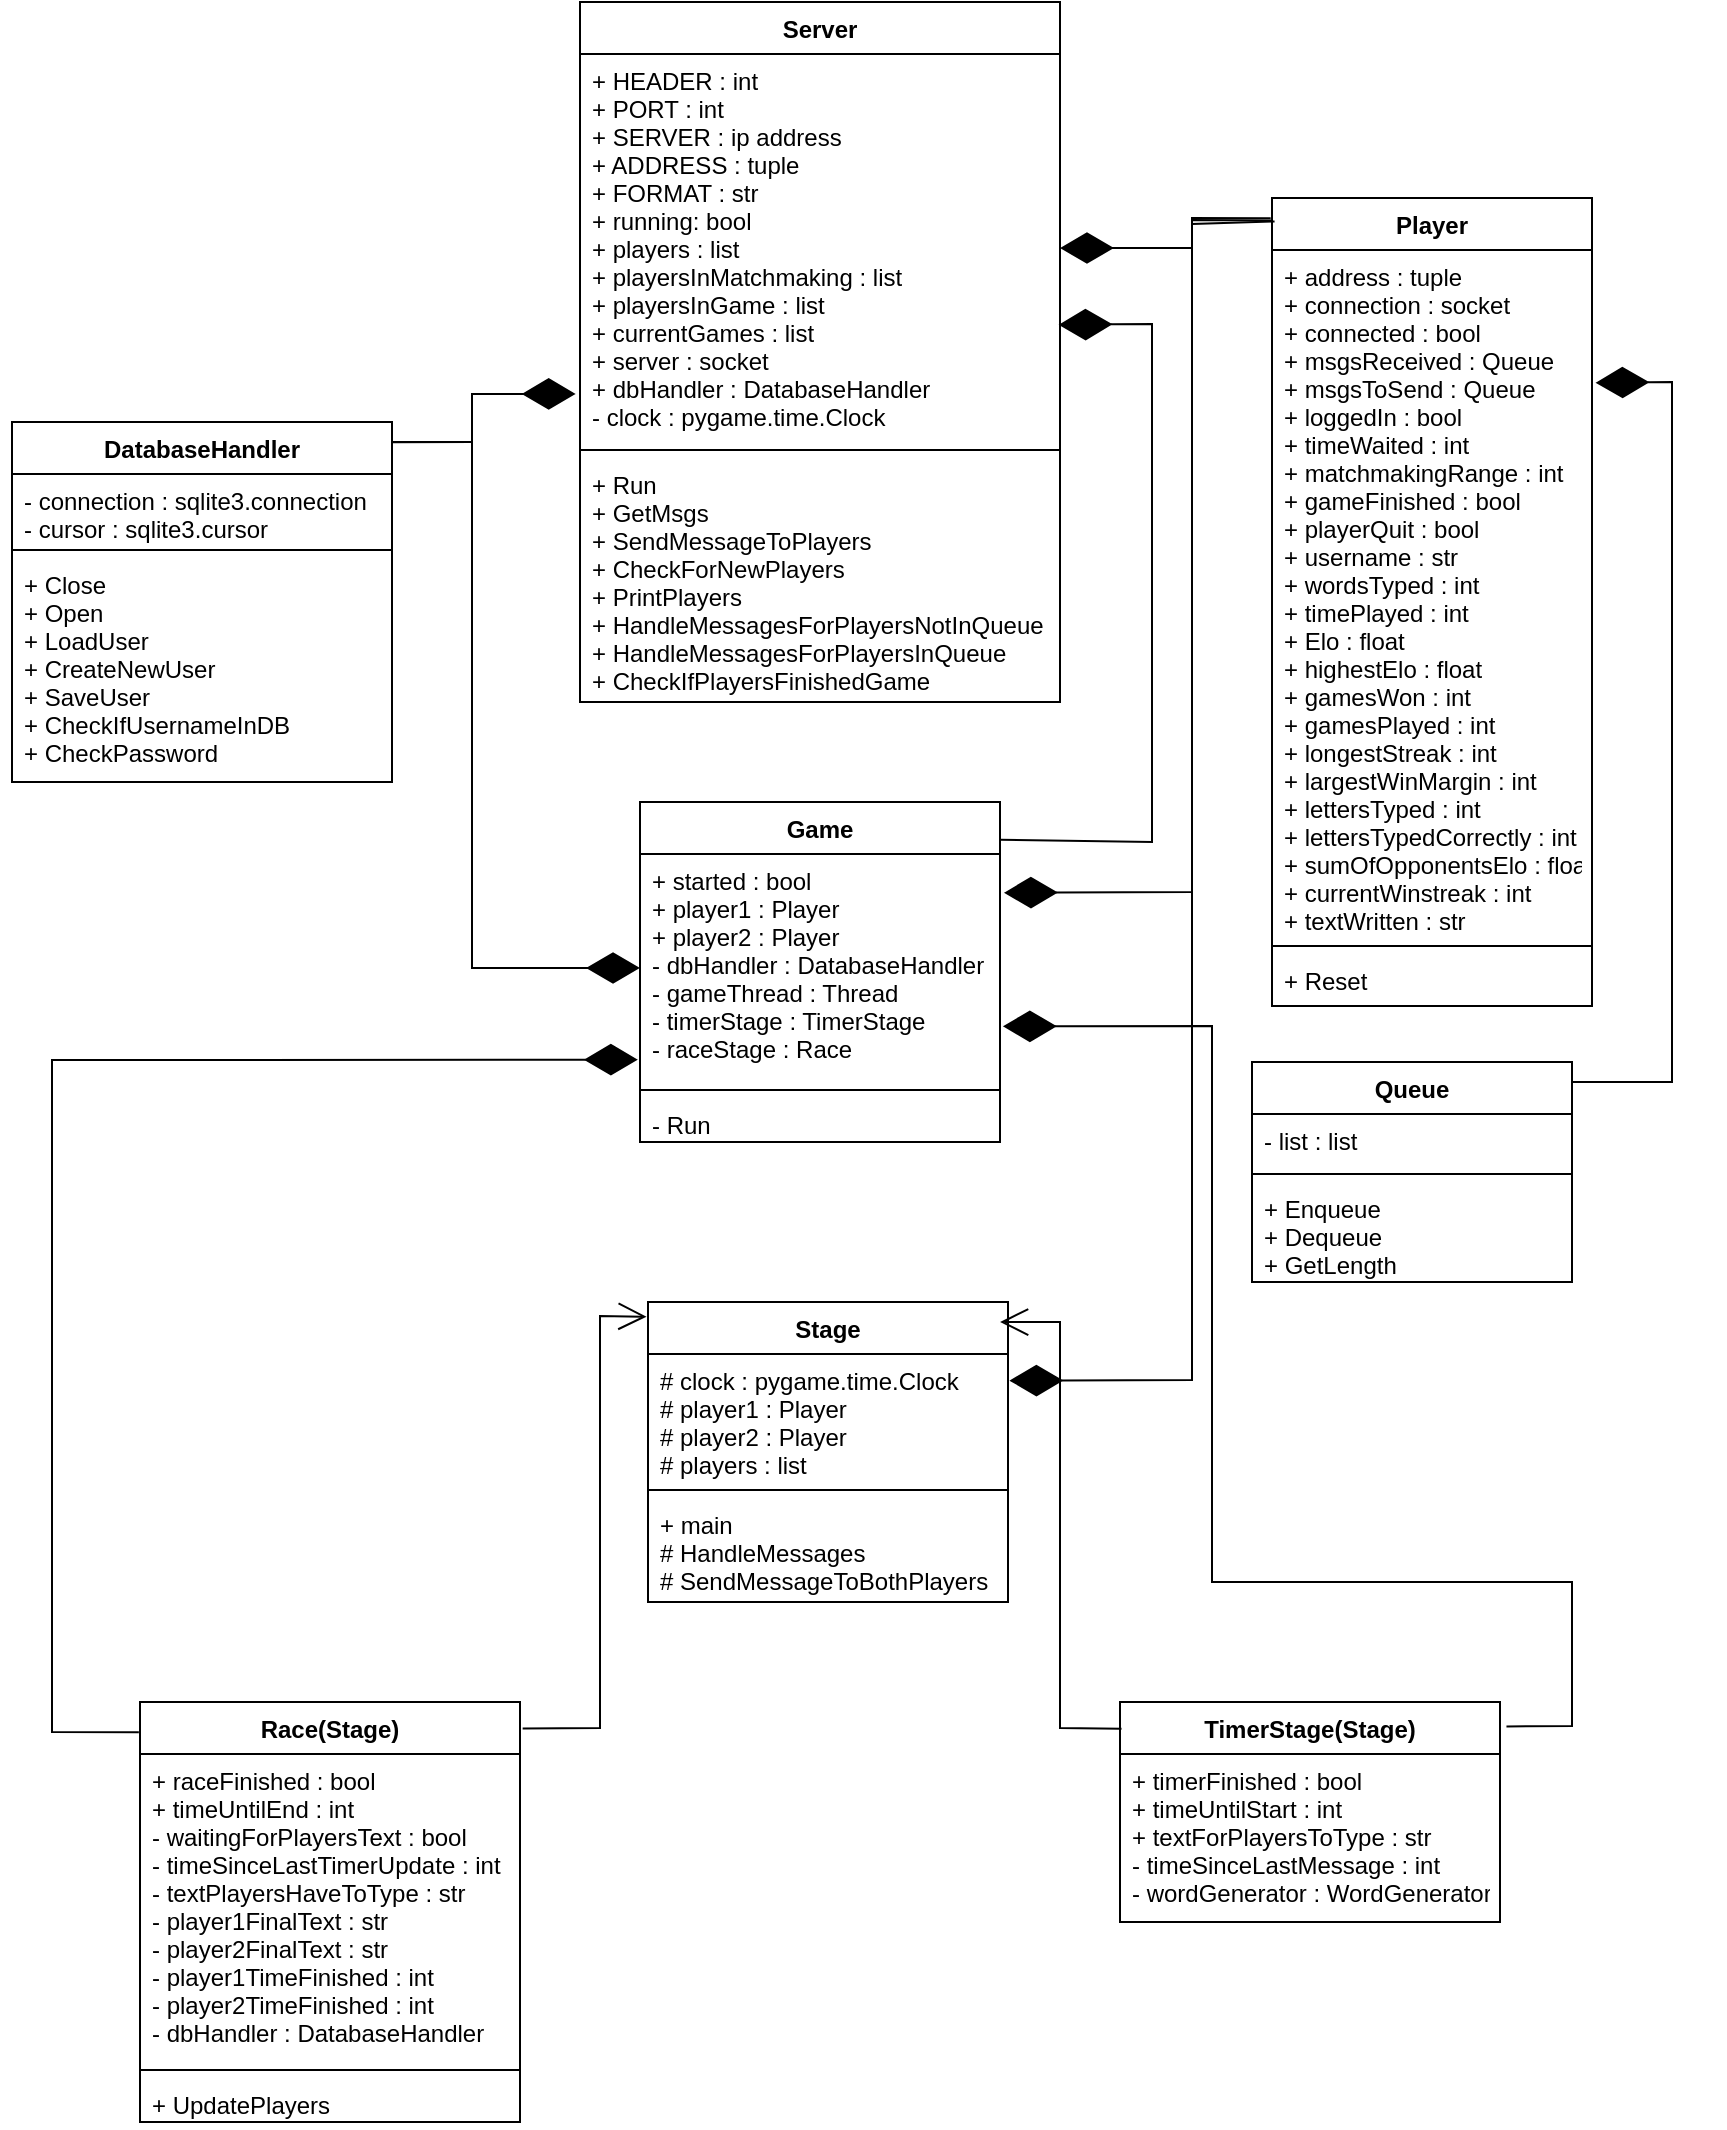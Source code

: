 <mxfile version="15.8.7" type="device"><diagram id="C5RBs43oDa-KdzZeNtuy" name="Page-1"><mxGraphModel dx="920" dy="646" grid="1" gridSize="10" guides="1" tooltips="1" connect="1" arrows="1" fold="1" page="1" pageScale="1" pageWidth="827" pageHeight="1169" math="0" shadow="0"><root><mxCell id="WIyWlLk6GJQsqaUBKTNV-0"/><mxCell id="WIyWlLk6GJQsqaUBKTNV-1" parent="WIyWlLk6GJQsqaUBKTNV-0"/><mxCell id="pUoD8Isv4EcrG_qKKRy--0" value="Server" style="swimlane;fontStyle=1;align=center;verticalAlign=top;childLayout=stackLayout;horizontal=1;startSize=26;horizontalStack=0;resizeParent=1;resizeParentMax=0;resizeLast=0;collapsible=1;marginBottom=0;" parent="WIyWlLk6GJQsqaUBKTNV-1" vertex="1"><mxGeometry x="294" y="40" width="240" height="350" as="geometry"/></mxCell><mxCell id="pUoD8Isv4EcrG_qKKRy--1" value="+ HEADER : int&#10;+ PORT : int&#10;+ SERVER : ip address&#10;+ ADDRESS : tuple&#10;+ FORMAT : str&#10;+ running: bool&#10;+ players : list&#10;+ playersInMatchmaking : list&#10;+ playersInGame : list&#10;+ currentGames : list&#10;+ server : socket&#10;+ dbHandler : DatabaseHandler&#10;- clock : pygame.time.Clock" style="text;strokeColor=none;fillColor=none;align=left;verticalAlign=top;spacingLeft=4;spacingRight=4;overflow=hidden;rotatable=0;points=[[0,0.5],[1,0.5]];portConstraint=eastwest;" parent="pUoD8Isv4EcrG_qKKRy--0" vertex="1"><mxGeometry y="26" width="240" height="194" as="geometry"/></mxCell><mxCell id="pUoD8Isv4EcrG_qKKRy--2" value="" style="line;strokeWidth=1;fillColor=none;align=left;verticalAlign=middle;spacingTop=-1;spacingLeft=3;spacingRight=3;rotatable=0;labelPosition=right;points=[];portConstraint=eastwest;" parent="pUoD8Isv4EcrG_qKKRy--0" vertex="1"><mxGeometry y="220" width="240" height="8" as="geometry"/></mxCell><mxCell id="pUoD8Isv4EcrG_qKKRy--3" value="+ Run&#10;+ GetMsgs&#10;+ SendMessageToPlayers&#10;+ CheckForNewPlayers&#10;+ PrintPlayers&#10;+ HandleMessagesForPlayersNotInQueue&#10;+ HandleMessagesForPlayersInQueue&#10;+ CheckIfPlayersFinishedGame" style="text;strokeColor=none;fillColor=none;align=left;verticalAlign=top;spacingLeft=4;spacingRight=4;overflow=hidden;rotatable=0;points=[[0,0.5],[1,0.5]];portConstraint=eastwest;" parent="pUoD8Isv4EcrG_qKKRy--0" vertex="1"><mxGeometry y="228" width="240" height="122" as="geometry"/></mxCell><mxCell id="pUoD8Isv4EcrG_qKKRy--4" value="Game" style="swimlane;fontStyle=1;align=center;verticalAlign=top;childLayout=stackLayout;horizontal=1;startSize=26;horizontalStack=0;resizeParent=1;resizeParentMax=0;resizeLast=0;collapsible=1;marginBottom=0;" parent="WIyWlLk6GJQsqaUBKTNV-1" vertex="1"><mxGeometry x="324" y="440" width="180" height="170" as="geometry"/></mxCell><mxCell id="pUoD8Isv4EcrG_qKKRy--5" value="+ started : bool&#10;+ player1 : Player&#10;+ player2 : Player&#10;- dbHandler : DatabaseHandler&#10;- gameThread : Thread&#10;- timerStage : TimerStage&#10;- raceStage : Race" style="text;strokeColor=none;fillColor=none;align=left;verticalAlign=top;spacingLeft=4;spacingRight=4;overflow=hidden;rotatable=0;points=[[0,0.5],[1,0.5]];portConstraint=eastwest;" parent="pUoD8Isv4EcrG_qKKRy--4" vertex="1"><mxGeometry y="26" width="180" height="114" as="geometry"/></mxCell><mxCell id="pUoD8Isv4EcrG_qKKRy--6" value="" style="line;strokeWidth=1;fillColor=none;align=left;verticalAlign=middle;spacingTop=-1;spacingLeft=3;spacingRight=3;rotatable=0;labelPosition=right;points=[];portConstraint=eastwest;" parent="pUoD8Isv4EcrG_qKKRy--4" vertex="1"><mxGeometry y="140" width="180" height="8" as="geometry"/></mxCell><mxCell id="pUoD8Isv4EcrG_qKKRy--7" value="- Run" style="text;strokeColor=none;fillColor=none;align=left;verticalAlign=top;spacingLeft=4;spacingRight=4;overflow=hidden;rotatable=0;points=[[0,0.5],[1,0.5]];portConstraint=eastwest;" parent="pUoD8Isv4EcrG_qKKRy--4" vertex="1"><mxGeometry y="148" width="180" height="22" as="geometry"/></mxCell><mxCell id="pUoD8Isv4EcrG_qKKRy--8" value="Stage" style="swimlane;fontStyle=1;align=center;verticalAlign=top;childLayout=stackLayout;horizontal=1;startSize=26;horizontalStack=0;resizeParent=1;resizeParentMax=0;resizeLast=0;collapsible=1;marginBottom=0;" parent="WIyWlLk6GJQsqaUBKTNV-1" vertex="1"><mxGeometry x="328" y="690" width="180" height="150" as="geometry"/></mxCell><mxCell id="pUoD8Isv4EcrG_qKKRy--9" value="# clock : pygame.time.Clock&#10;# player1 : Player&#10;# player2 : Player&#10;# players : list" style="text;strokeColor=none;fillColor=none;align=left;verticalAlign=top;spacingLeft=4;spacingRight=4;overflow=hidden;rotatable=0;points=[[0,0.5],[1,0.5]];portConstraint=eastwest;" parent="pUoD8Isv4EcrG_qKKRy--8" vertex="1"><mxGeometry y="26" width="180" height="64" as="geometry"/></mxCell><mxCell id="pUoD8Isv4EcrG_qKKRy--10" value="" style="line;strokeWidth=1;fillColor=none;align=left;verticalAlign=middle;spacingTop=-1;spacingLeft=3;spacingRight=3;rotatable=0;labelPosition=right;points=[];portConstraint=eastwest;" parent="pUoD8Isv4EcrG_qKKRy--8" vertex="1"><mxGeometry y="90" width="180" height="8" as="geometry"/></mxCell><mxCell id="pUoD8Isv4EcrG_qKKRy--11" value="+ main&#10;# HandleMessages&#10;# SendMessageToBothPlayers" style="text;strokeColor=none;fillColor=none;align=left;verticalAlign=top;spacingLeft=4;spacingRight=4;overflow=hidden;rotatable=0;points=[[0,0.5],[1,0.5]];portConstraint=eastwest;" parent="pUoD8Isv4EcrG_qKKRy--8" vertex="1"><mxGeometry y="98" width="180" height="52" as="geometry"/></mxCell><mxCell id="pUoD8Isv4EcrG_qKKRy--12" value="TimerStage(Stage)" style="swimlane;fontStyle=1;align=center;verticalAlign=top;childLayout=stackLayout;horizontal=1;startSize=26;horizontalStack=0;resizeParent=1;resizeParentMax=0;resizeLast=0;collapsible=1;marginBottom=0;" parent="WIyWlLk6GJQsqaUBKTNV-1" vertex="1"><mxGeometry x="564" y="890" width="190" height="110" as="geometry"/></mxCell><mxCell id="pUoD8Isv4EcrG_qKKRy--13" value="+ timerFinished : bool&#10;+ timeUntilStart : int&#10;+ textForPlayersToType : str&#10;- timeSinceLastMessage : int&#10;- wordGenerator : WordGenerator" style="text;strokeColor=none;fillColor=none;align=left;verticalAlign=top;spacingLeft=4;spacingRight=4;overflow=hidden;rotatable=0;points=[[0,0.5],[1,0.5]];portConstraint=eastwest;" parent="pUoD8Isv4EcrG_qKKRy--12" vertex="1"><mxGeometry y="26" width="190" height="84" as="geometry"/></mxCell><mxCell id="pUoD8Isv4EcrG_qKKRy--16" value="Race(Stage)" style="swimlane;fontStyle=1;align=center;verticalAlign=top;childLayout=stackLayout;horizontal=1;startSize=26;horizontalStack=0;resizeParent=1;resizeParentMax=0;resizeLast=0;collapsible=1;marginBottom=0;" parent="WIyWlLk6GJQsqaUBKTNV-1" vertex="1"><mxGeometry x="74" y="890" width="190" height="210" as="geometry"/></mxCell><mxCell id="pUoD8Isv4EcrG_qKKRy--17" value="+ raceFinished : bool&#10;+ timeUntilEnd : int&#10;- waitingForPlayersText : bool&#10;- timeSinceLastTimerUpdate : int&#10;- textPlayersHaveToType : str&#10;- player1FinalText : str&#10;- player2FinalText : str&#10;- player1TimeFinished : int&#10;- player2TimeFinished : int&#10;- dbHandler : DatabaseHandler" style="text;strokeColor=none;fillColor=none;align=left;verticalAlign=top;spacingLeft=4;spacingRight=4;overflow=hidden;rotatable=0;points=[[0,0.5],[1,0.5]];portConstraint=eastwest;" parent="pUoD8Isv4EcrG_qKKRy--16" vertex="1"><mxGeometry y="26" width="190" height="154" as="geometry"/></mxCell><mxCell id="pUoD8Isv4EcrG_qKKRy--18" value="" style="line;strokeWidth=1;fillColor=none;align=left;verticalAlign=middle;spacingTop=-1;spacingLeft=3;spacingRight=3;rotatable=0;labelPosition=right;points=[];portConstraint=eastwest;" parent="pUoD8Isv4EcrG_qKKRy--16" vertex="1"><mxGeometry y="180" width="190" height="8" as="geometry"/></mxCell><mxCell id="pUoD8Isv4EcrG_qKKRy--19" value="+ UpdatePlayers" style="text;strokeColor=none;fillColor=none;align=left;verticalAlign=top;spacingLeft=4;spacingRight=4;overflow=hidden;rotatable=0;points=[[0,0.5],[1,0.5]];portConstraint=eastwest;" parent="pUoD8Isv4EcrG_qKKRy--16" vertex="1"><mxGeometry y="188" width="190" height="22" as="geometry"/></mxCell><mxCell id="pUoD8Isv4EcrG_qKKRy--20" value="" style="endArrow=open;endFill=1;endSize=12;html=1;rounded=0;exitX=1.007;exitY=0.063;exitDx=0;exitDy=0;exitPerimeter=0;entryX=-0.004;entryY=0.049;entryDx=0;entryDy=0;entryPerimeter=0;" parent="WIyWlLk6GJQsqaUBKTNV-1" source="pUoD8Isv4EcrG_qKKRy--16" target="pUoD8Isv4EcrG_qKKRy--8" edge="1"><mxGeometry width="160" relative="1" as="geometry"><mxPoint x="344" y="910" as="sourcePoint"/><mxPoint x="504" y="910" as="targetPoint"/><Array as="points"><mxPoint x="304" y="903"/><mxPoint x="304" y="697"/></Array></mxGeometry></mxCell><mxCell id="pUoD8Isv4EcrG_qKKRy--21" value="" style="endArrow=open;endFill=1;endSize=12;html=1;rounded=0;entryX=0.978;entryY=0.067;entryDx=0;entryDy=0;entryPerimeter=0;exitX=0.004;exitY=0.122;exitDx=0;exitDy=0;exitPerimeter=0;" parent="WIyWlLk6GJQsqaUBKTNV-1" source="pUoD8Isv4EcrG_qKKRy--12" target="pUoD8Isv4EcrG_qKKRy--8" edge="1"><mxGeometry width="160" relative="1" as="geometry"><mxPoint x="604" y="790" as="sourcePoint"/><mxPoint x="604" y="930" as="targetPoint"/><Array as="points"><mxPoint x="534" y="903"/><mxPoint x="534" y="700"/></Array></mxGeometry></mxCell><mxCell id="pUoD8Isv4EcrG_qKKRy--22" value="" style="endArrow=diamondThin;endFill=1;endSize=24;html=1;rounded=0;exitX=1.017;exitY=0.111;exitDx=0;exitDy=0;exitPerimeter=0;entryX=1.008;entryY=0.756;entryDx=0;entryDy=0;entryPerimeter=0;" parent="WIyWlLk6GJQsqaUBKTNV-1" source="pUoD8Isv4EcrG_qKKRy--12" target="pUoD8Isv4EcrG_qKKRy--5" edge="1"><mxGeometry width="160" relative="1" as="geometry"><mxPoint x="620" y="720" as="sourcePoint"/><mxPoint x="780" y="720" as="targetPoint"/><Array as="points"><mxPoint x="790" y="902"/><mxPoint x="790" y="830"/><mxPoint x="610" y="830"/><mxPoint x="610" y="552"/></Array></mxGeometry></mxCell><mxCell id="pUoD8Isv4EcrG_qKKRy--23" value="" style="endArrow=diamondThin;endFill=1;endSize=24;html=1;rounded=0;entryX=-0.006;entryY=0.902;entryDx=0;entryDy=0;entryPerimeter=0;exitX=-0.003;exitY=0.072;exitDx=0;exitDy=0;exitPerimeter=0;" parent="WIyWlLk6GJQsqaUBKTNV-1" source="pUoD8Isv4EcrG_qKKRy--16" target="pUoD8Isv4EcrG_qKKRy--5" edge="1"><mxGeometry width="160" relative="1" as="geometry"><mxPoint x="60" y="750" as="sourcePoint"/><mxPoint x="220" y="750" as="targetPoint"/><Array as="points"><mxPoint x="30" y="905"/><mxPoint x="30" y="569"/></Array></mxGeometry></mxCell><mxCell id="pUoD8Isv4EcrG_qKKRy--24" value="" style="endArrow=diamondThin;endFill=1;endSize=24;html=1;rounded=0;exitX=1;exitY=0.111;exitDx=0;exitDy=0;exitPerimeter=0;entryX=0.997;entryY=0.698;entryDx=0;entryDy=0;entryPerimeter=0;" parent="WIyWlLk6GJQsqaUBKTNV-1" source="pUoD8Isv4EcrG_qKKRy--4" target="pUoD8Isv4EcrG_qKKRy--1" edge="1"><mxGeometry width="160" relative="1" as="geometry"><mxPoint x="570" y="440" as="sourcePoint"/><mxPoint x="730" y="440" as="targetPoint"/><Array as="points"><mxPoint x="580" y="460"/><mxPoint x="580" y="201"/></Array></mxGeometry></mxCell><mxCell id="xQVpt5o6tbuJi__SnFLI-0" value="DatabaseHandler" style="swimlane;fontStyle=1;align=center;verticalAlign=top;childLayout=stackLayout;horizontal=1;startSize=26;horizontalStack=0;resizeParent=1;resizeParentMax=0;resizeLast=0;collapsible=1;marginBottom=0;" vertex="1" parent="WIyWlLk6GJQsqaUBKTNV-1"><mxGeometry x="10" y="250" width="190" height="180" as="geometry"/></mxCell><mxCell id="xQVpt5o6tbuJi__SnFLI-1" value="- connection : sqlite3.connection&#10;- cursor : sqlite3.cursor" style="text;strokeColor=none;fillColor=none;align=left;verticalAlign=top;spacingLeft=4;spacingRight=4;overflow=hidden;rotatable=0;points=[[0,0.5],[1,0.5]];portConstraint=eastwest;" vertex="1" parent="xQVpt5o6tbuJi__SnFLI-0"><mxGeometry y="26" width="190" height="34" as="geometry"/></mxCell><mxCell id="xQVpt5o6tbuJi__SnFLI-2" value="" style="line;strokeWidth=1;fillColor=none;align=left;verticalAlign=middle;spacingTop=-1;spacingLeft=3;spacingRight=3;rotatable=0;labelPosition=right;points=[];portConstraint=eastwest;" vertex="1" parent="xQVpt5o6tbuJi__SnFLI-0"><mxGeometry y="60" width="190" height="8" as="geometry"/></mxCell><mxCell id="xQVpt5o6tbuJi__SnFLI-3" value="+ Close&#10;+ Open&#10;+ LoadUser&#10;+ CreateNewUser&#10;+ SaveUser&#10;+ CheckIfUsernameInDB&#10;+ CheckPassword" style="text;strokeColor=none;fillColor=none;align=left;verticalAlign=top;spacingLeft=4;spacingRight=4;overflow=hidden;rotatable=0;points=[[0,0.5],[1,0.5]];portConstraint=eastwest;" vertex="1" parent="xQVpt5o6tbuJi__SnFLI-0"><mxGeometry y="68" width="190" height="112" as="geometry"/></mxCell><mxCell id="xQVpt5o6tbuJi__SnFLI-4" value="" style="endArrow=diamondThin;endFill=1;endSize=24;html=1;rounded=0;exitX=1;exitY=0.056;exitDx=0;exitDy=0;exitPerimeter=0;entryX=-0.009;entryY=0.876;entryDx=0;entryDy=0;entryPerimeter=0;" edge="1" parent="WIyWlLk6GJQsqaUBKTNV-1" source="xQVpt5o6tbuJi__SnFLI-0" target="pUoD8Isv4EcrG_qKKRy--1"><mxGeometry width="160" relative="1" as="geometry"><mxPoint x="140" y="210" as="sourcePoint"/><mxPoint x="300" y="210" as="targetPoint"/><Array as="points"><mxPoint x="240" y="260"/><mxPoint x="240" y="236"/></Array></mxGeometry></mxCell><mxCell id="xQVpt5o6tbuJi__SnFLI-5" value="" style="endArrow=diamondThin;endFill=1;endSize=24;html=1;rounded=0;entryX=0;entryY=0.5;entryDx=0;entryDy=0;" edge="1" parent="WIyWlLk6GJQsqaUBKTNV-1" target="pUoD8Isv4EcrG_qKKRy--5"><mxGeometry width="160" relative="1" as="geometry"><mxPoint x="200" y="260" as="sourcePoint"/><mxPoint x="390" y="460" as="targetPoint"/><Array as="points"><mxPoint x="240" y="260"/><mxPoint x="240" y="523"/></Array></mxGeometry></mxCell><mxCell id="xQVpt5o6tbuJi__SnFLI-6" value="Player" style="swimlane;fontStyle=1;align=center;verticalAlign=top;childLayout=stackLayout;horizontal=1;startSize=26;horizontalStack=0;resizeParent=1;resizeParentMax=0;resizeLast=0;collapsible=1;marginBottom=0;" vertex="1" parent="WIyWlLk6GJQsqaUBKTNV-1"><mxGeometry x="640" y="138" width="160" height="404" as="geometry"/></mxCell><mxCell id="xQVpt5o6tbuJi__SnFLI-7" value="+ address : tuple&#10;+ connection : socket&#10;+ connected : bool&#10;+ msgsReceived : Queue&#10;+ msgsToSend : Queue&#10;+ loggedIn : bool&#10;+ timeWaited : int&#10;+ matchmakingRange : int&#10;+ gameFinished : bool&#10;+ playerQuit : bool&#10;+ username : str&#10;+ wordsTyped : int&#10;+ timePlayed : int&#10;+ Elo : float&#10;+ highestElo : float&#10;+ gamesWon : int&#10;+ gamesPlayed : int&#10;+ longestStreak : int&#10;+ largestWinMargin : int&#10;+ lettersTyped : int&#10;+ lettersTypedCorrectly : int&#10;+ sumOfOpponentsElo : float&#10;+ currentWinstreak : int&#10;+ textWritten : str" style="text;strokeColor=none;fillColor=none;align=left;verticalAlign=top;spacingLeft=4;spacingRight=4;overflow=hidden;rotatable=0;points=[[0,0.5],[1,0.5]];portConstraint=eastwest;" vertex="1" parent="xQVpt5o6tbuJi__SnFLI-6"><mxGeometry y="26" width="160" height="344" as="geometry"/></mxCell><mxCell id="xQVpt5o6tbuJi__SnFLI-8" value="" style="line;strokeWidth=1;fillColor=none;align=left;verticalAlign=middle;spacingTop=-1;spacingLeft=3;spacingRight=3;rotatable=0;labelPosition=right;points=[];portConstraint=eastwest;" vertex="1" parent="xQVpt5o6tbuJi__SnFLI-6"><mxGeometry y="370" width="160" height="8" as="geometry"/></mxCell><mxCell id="xQVpt5o6tbuJi__SnFLI-9" value="+ Reset" style="text;strokeColor=none;fillColor=none;align=left;verticalAlign=top;spacingLeft=4;spacingRight=4;overflow=hidden;rotatable=0;points=[[0,0.5],[1,0.5]];portConstraint=eastwest;" vertex="1" parent="xQVpt5o6tbuJi__SnFLI-6"><mxGeometry y="378" width="160" height="26" as="geometry"/></mxCell><mxCell id="xQVpt5o6tbuJi__SnFLI-10" value="" style="endArrow=diamondThin;endFill=1;endSize=24;html=1;rounded=0;exitX=-0.004;exitY=0.025;exitDx=0;exitDy=0;exitPerimeter=0;entryX=1;entryY=0.5;entryDx=0;entryDy=0;" edge="1" parent="WIyWlLk6GJQsqaUBKTNV-1" source="xQVpt5o6tbuJi__SnFLI-6" target="pUoD8Isv4EcrG_qKKRy--1"><mxGeometry width="160" relative="1" as="geometry"><mxPoint x="580" y="90" as="sourcePoint"/><mxPoint x="570" y="140" as="targetPoint"/><Array as="points"><mxPoint x="600" y="148"/><mxPoint x="600" y="163"/></Array></mxGeometry></mxCell><mxCell id="xQVpt5o6tbuJi__SnFLI-11" value="" style="endArrow=diamondThin;endFill=1;endSize=24;html=1;rounded=0;exitX=0;exitY=0.028;exitDx=0;exitDy=0;exitPerimeter=0;entryX=1.011;entryY=0.17;entryDx=0;entryDy=0;entryPerimeter=0;" edge="1" parent="WIyWlLk6GJQsqaUBKTNV-1" source="xQVpt5o6tbuJi__SnFLI-6" target="pUoD8Isv4EcrG_qKKRy--5"><mxGeometry width="160" relative="1" as="geometry"><mxPoint x="550" y="310" as="sourcePoint"/><mxPoint x="710" y="310" as="targetPoint"/><Array as="points"><mxPoint x="600" y="149"/><mxPoint x="600" y="485"/></Array></mxGeometry></mxCell><mxCell id="xQVpt5o6tbuJi__SnFLI-12" value="" style="endArrow=diamondThin;endFill=1;endSize=24;html=1;rounded=0;entryX=1.004;entryY=0.208;entryDx=0;entryDy=0;entryPerimeter=0;exitX=0.008;exitY=0.029;exitDx=0;exitDy=0;exitPerimeter=0;" edge="1" parent="WIyWlLk6GJQsqaUBKTNV-1" source="xQVpt5o6tbuJi__SnFLI-6" target="pUoD8Isv4EcrG_qKKRy--9"><mxGeometry width="160" relative="1" as="geometry"><mxPoint x="630" y="570" as="sourcePoint"/><mxPoint x="800" y="610" as="targetPoint"/><Array as="points"><mxPoint x="600" y="151"/><mxPoint x="600" y="729"/></Array></mxGeometry></mxCell><mxCell id="xQVpt5o6tbuJi__SnFLI-17" value="Queue" style="swimlane;fontStyle=1;align=center;verticalAlign=top;childLayout=stackLayout;horizontal=1;startSize=26;horizontalStack=0;resizeParent=1;resizeParentMax=0;resizeLast=0;collapsible=1;marginBottom=0;" vertex="1" parent="WIyWlLk6GJQsqaUBKTNV-1"><mxGeometry x="630" y="570" width="160" height="110" as="geometry"/></mxCell><mxCell id="xQVpt5o6tbuJi__SnFLI-18" value="- list : list" style="text;strokeColor=none;fillColor=none;align=left;verticalAlign=top;spacingLeft=4;spacingRight=4;overflow=hidden;rotatable=0;points=[[0,0.5],[1,0.5]];portConstraint=eastwest;" vertex="1" parent="xQVpt5o6tbuJi__SnFLI-17"><mxGeometry y="26" width="160" height="26" as="geometry"/></mxCell><mxCell id="xQVpt5o6tbuJi__SnFLI-19" value="" style="line;strokeWidth=1;fillColor=none;align=left;verticalAlign=middle;spacingTop=-1;spacingLeft=3;spacingRight=3;rotatable=0;labelPosition=right;points=[];portConstraint=eastwest;" vertex="1" parent="xQVpt5o6tbuJi__SnFLI-17"><mxGeometry y="52" width="160" height="8" as="geometry"/></mxCell><mxCell id="xQVpt5o6tbuJi__SnFLI-20" value="+ Enqueue&#10;+ Dequeue&#10;+ GetLength" style="text;strokeColor=none;fillColor=none;align=left;verticalAlign=top;spacingLeft=4;spacingRight=4;overflow=hidden;rotatable=0;points=[[0,0.5],[1,0.5]];portConstraint=eastwest;" vertex="1" parent="xQVpt5o6tbuJi__SnFLI-17"><mxGeometry y="60" width="160" height="50" as="geometry"/></mxCell><mxCell id="xQVpt5o6tbuJi__SnFLI-21" value="" style="endArrow=diamondThin;endFill=1;endSize=24;html=1;rounded=0;exitX=1;exitY=0.091;exitDx=0;exitDy=0;exitPerimeter=0;entryX=1.011;entryY=0.193;entryDx=0;entryDy=0;entryPerimeter=0;" edge="1" parent="WIyWlLk6GJQsqaUBKTNV-1" source="xQVpt5o6tbuJi__SnFLI-17" target="xQVpt5o6tbuJi__SnFLI-7"><mxGeometry width="160" relative="1" as="geometry"><mxPoint x="860" y="590" as="sourcePoint"/><mxPoint x="850" y="240" as="targetPoint"/><Array as="points"><mxPoint x="840" y="580"/><mxPoint x="840" y="230"/></Array></mxGeometry></mxCell></root></mxGraphModel></diagram></mxfile>